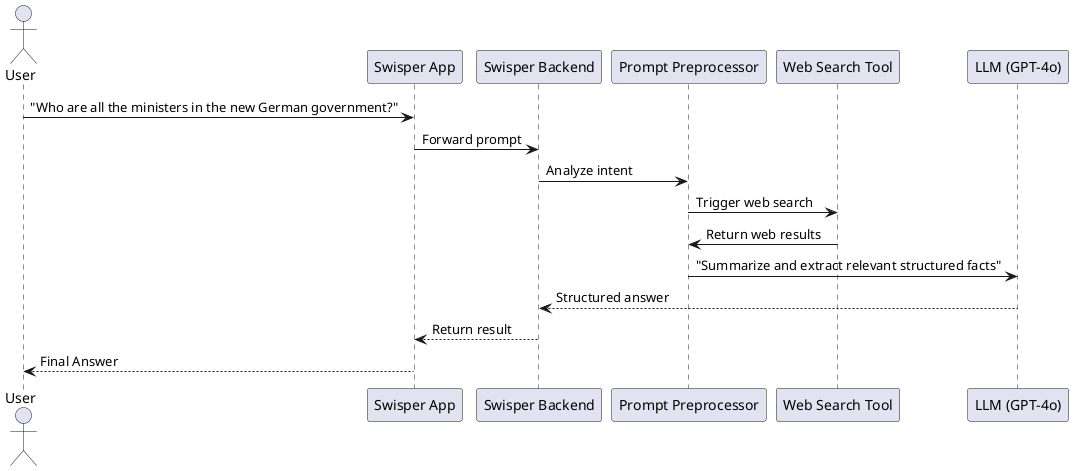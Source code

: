 @startuml 

' Use Case 1: Web Search for Factual Knowledge
actor User
participant "Swisper App" as App
participant "Swisper Backend" as Backend
participant "Prompt Preprocessor" as Pre
participant "Web Search Tool" as Search
participant "LLM (GPT-4o)" as LLM

User -> App : "Who are all the ministers in the new German government?"
App -> Backend : Forward prompt
Backend -> Pre : Analyze intent
Pre -> Search : Trigger web search
Search -> Pre : Return web results
Pre -> LLM : "Summarize and extract relevant structured facts"
LLM --> Backend : Structured answer
Backend --> App : Return result
App --> User : Final Answer
@enduml